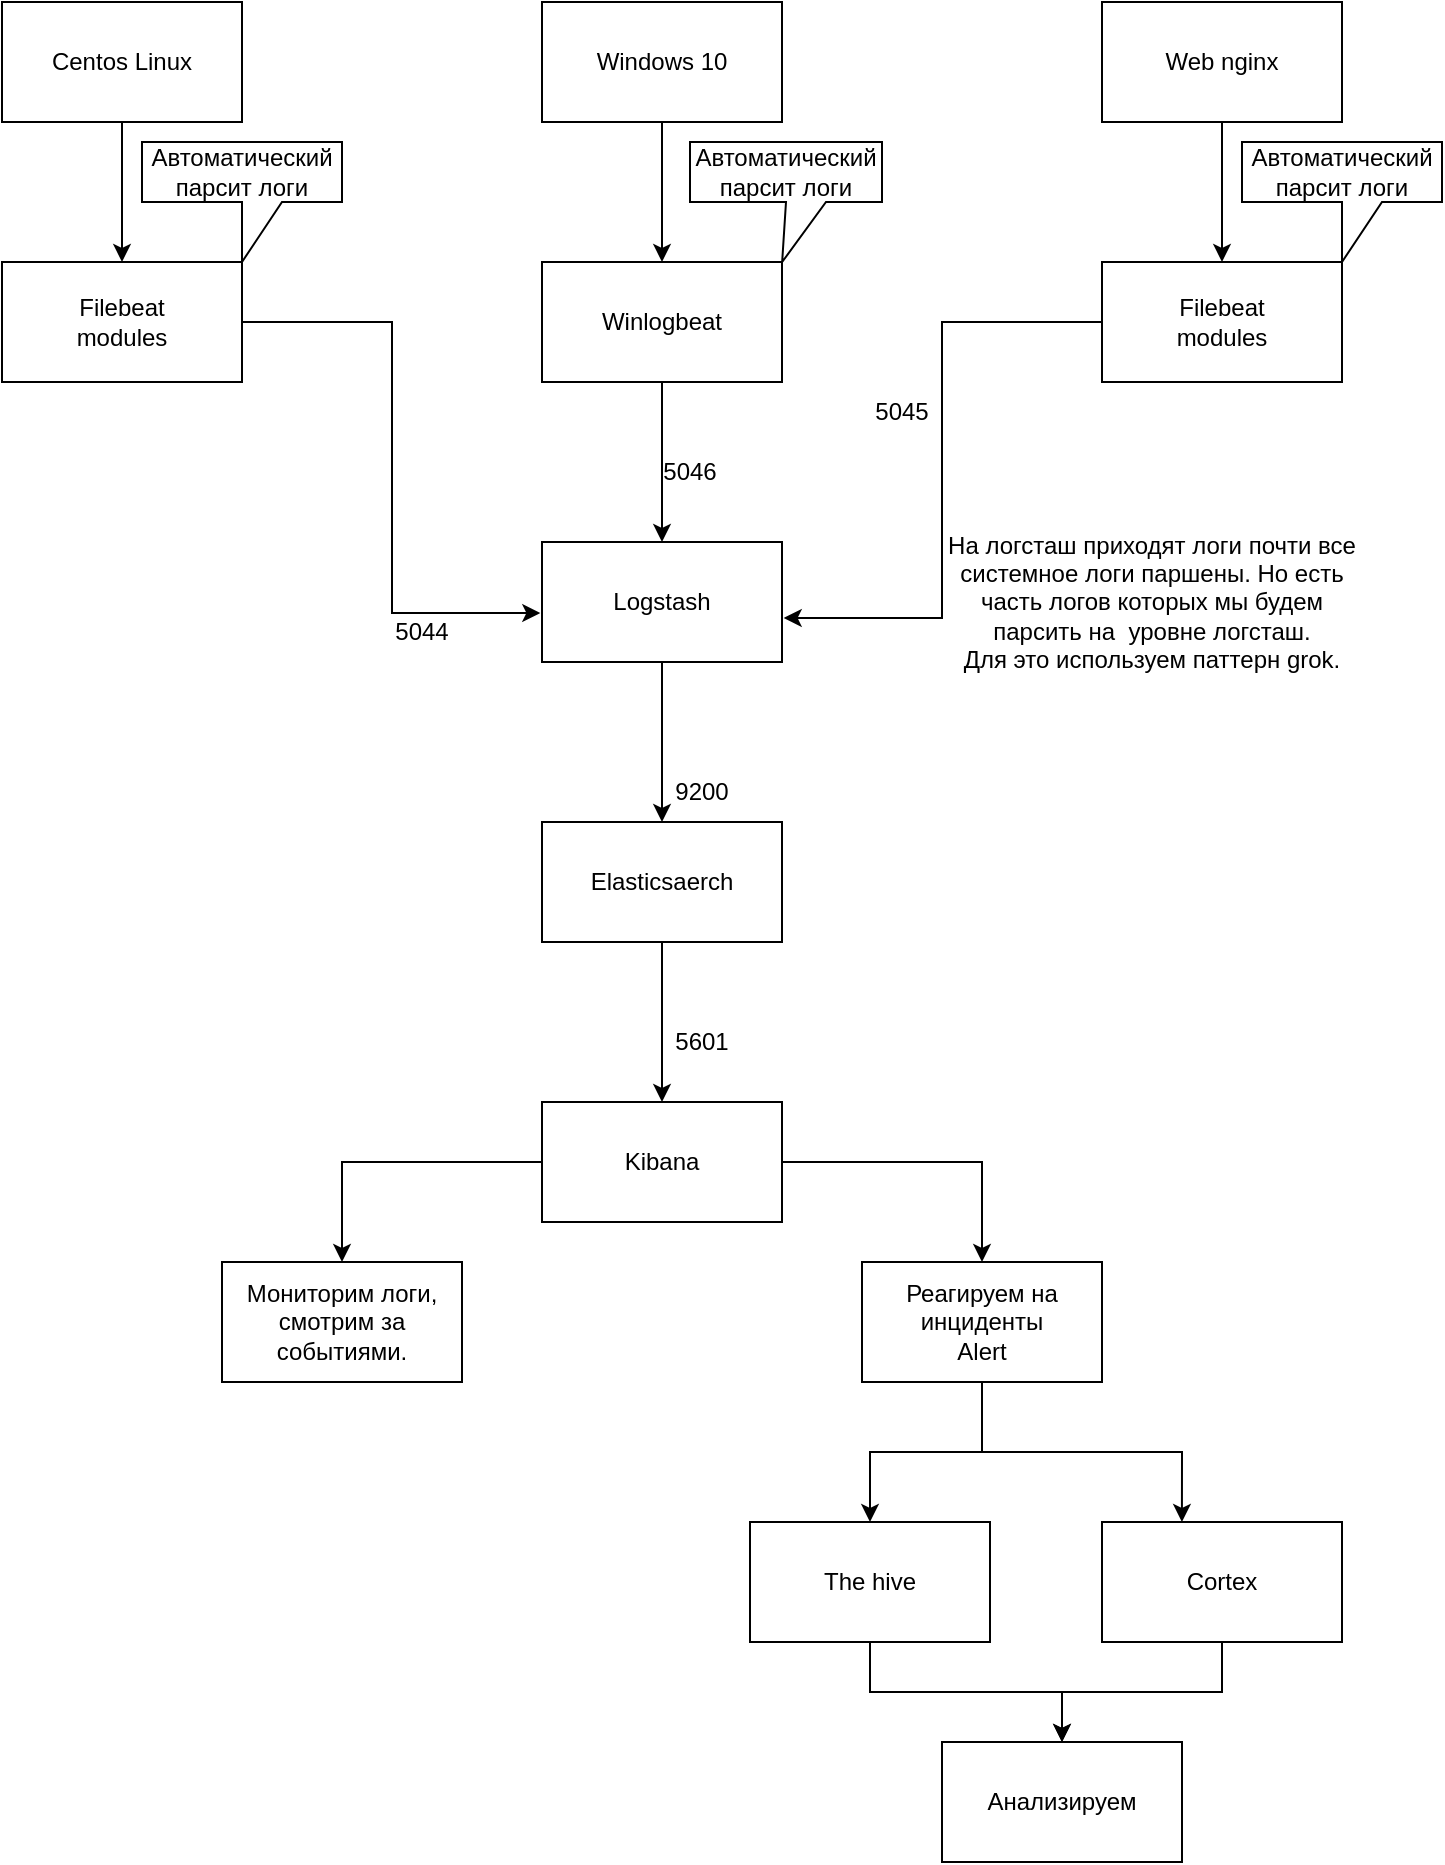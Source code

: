 <mxfile version="17.1.5" type="github"><diagram id="86TFOu_h3HSJ_OIck4B-" name="Page-1"><mxGraphModel dx="1185" dy="662" grid="1" gridSize="10" guides="1" tooltips="1" connect="1" arrows="1" fold="1" page="1" pageScale="1" pageWidth="827" pageHeight="1169" math="0" shadow="0"><root><mxCell id="0"/><mxCell id="1" parent="0"/><mxCell id="Su1JNvKTHquxXL3rGHuS-11" style="edgeStyle=orthogonalEdgeStyle;rounded=0;orthogonalLoop=1;jettySize=auto;html=1;" edge="1" parent="1" source="Su1JNvKTHquxXL3rGHuS-1" target="Su1JNvKTHquxXL3rGHuS-4"><mxGeometry relative="1" as="geometry"/></mxCell><mxCell id="Su1JNvKTHquxXL3rGHuS-1" value="Centos Linux" style="rounded=0;whiteSpace=wrap;html=1;" vertex="1" parent="1"><mxGeometry x="70" y="50" width="120" height="60" as="geometry"/></mxCell><mxCell id="Su1JNvKTHquxXL3rGHuS-13" style="edgeStyle=orthogonalEdgeStyle;rounded=0;orthogonalLoop=1;jettySize=auto;html=1;" edge="1" parent="1" source="Su1JNvKTHquxXL3rGHuS-2" target="Su1JNvKTHquxXL3rGHuS-6"><mxGeometry relative="1" as="geometry"/></mxCell><mxCell id="Su1JNvKTHquxXL3rGHuS-2" value="Web nginx" style="rounded=0;whiteSpace=wrap;html=1;" vertex="1" parent="1"><mxGeometry x="620" y="50" width="120" height="60" as="geometry"/></mxCell><mxCell id="Su1JNvKTHquxXL3rGHuS-12" style="edgeStyle=orthogonalEdgeStyle;rounded=0;orthogonalLoop=1;jettySize=auto;html=1;" edge="1" parent="1" source="Su1JNvKTHquxXL3rGHuS-3" target="Su1JNvKTHquxXL3rGHuS-5"><mxGeometry relative="1" as="geometry"/></mxCell><mxCell id="Su1JNvKTHquxXL3rGHuS-3" value="Windows 10" style="rounded=0;whiteSpace=wrap;html=1;" vertex="1" parent="1"><mxGeometry x="340" y="50" width="120" height="60" as="geometry"/></mxCell><mxCell id="Su1JNvKTHquxXL3rGHuS-16" style="edgeStyle=orthogonalEdgeStyle;rounded=0;orthogonalLoop=1;jettySize=auto;html=1;entryX=-0.007;entryY=0.592;entryDx=0;entryDy=0;entryPerimeter=0;" edge="1" parent="1" source="Su1JNvKTHquxXL3rGHuS-4" target="Su1JNvKTHquxXL3rGHuS-7"><mxGeometry relative="1" as="geometry"/></mxCell><mxCell id="Su1JNvKTHquxXL3rGHuS-4" value="Filebeat&lt;br&gt;modules" style="rounded=0;whiteSpace=wrap;html=1;" vertex="1" parent="1"><mxGeometry x="70" y="180" width="120" height="60" as="geometry"/></mxCell><mxCell id="Su1JNvKTHquxXL3rGHuS-14" style="edgeStyle=orthogonalEdgeStyle;rounded=0;orthogonalLoop=1;jettySize=auto;html=1;entryX=0.5;entryY=0;entryDx=0;entryDy=0;" edge="1" parent="1" source="Su1JNvKTHquxXL3rGHuS-5" target="Su1JNvKTHquxXL3rGHuS-7"><mxGeometry relative="1" as="geometry"/></mxCell><mxCell id="Su1JNvKTHquxXL3rGHuS-5" value="Winlogbeat&lt;br&gt;" style="rounded=0;whiteSpace=wrap;html=1;" vertex="1" parent="1"><mxGeometry x="340" y="180" width="120" height="60" as="geometry"/></mxCell><mxCell id="Su1JNvKTHquxXL3rGHuS-15" style="edgeStyle=orthogonalEdgeStyle;rounded=0;orthogonalLoop=1;jettySize=auto;html=1;entryX=1.007;entryY=0.633;entryDx=0;entryDy=0;entryPerimeter=0;" edge="1" parent="1" source="Su1JNvKTHquxXL3rGHuS-6" target="Su1JNvKTHquxXL3rGHuS-7"><mxGeometry relative="1" as="geometry"/></mxCell><mxCell id="Su1JNvKTHquxXL3rGHuS-6" value="Filebeat&lt;br&gt;modules" style="rounded=0;whiteSpace=wrap;html=1;" vertex="1" parent="1"><mxGeometry x="620" y="180" width="120" height="60" as="geometry"/></mxCell><mxCell id="Su1JNvKTHquxXL3rGHuS-17" style="edgeStyle=orthogonalEdgeStyle;rounded=0;orthogonalLoop=1;jettySize=auto;html=1;" edge="1" parent="1" source="Su1JNvKTHquxXL3rGHuS-7" target="Su1JNvKTHquxXL3rGHuS-8"><mxGeometry relative="1" as="geometry"/></mxCell><mxCell id="Su1JNvKTHquxXL3rGHuS-7" value="Logstash" style="rounded=0;whiteSpace=wrap;html=1;" vertex="1" parent="1"><mxGeometry x="340" y="320" width="120" height="60" as="geometry"/></mxCell><mxCell id="Su1JNvKTHquxXL3rGHuS-18" style="edgeStyle=orthogonalEdgeStyle;rounded=0;orthogonalLoop=1;jettySize=auto;html=1;entryX=0.5;entryY=0;entryDx=0;entryDy=0;" edge="1" parent="1" source="Su1JNvKTHquxXL3rGHuS-8" target="Su1JNvKTHquxXL3rGHuS-9"><mxGeometry relative="1" as="geometry"><mxPoint x="400" y="590" as="targetPoint"/></mxGeometry></mxCell><mxCell id="Su1JNvKTHquxXL3rGHuS-8" value="Elasticsaerch" style="rounded=0;whiteSpace=wrap;html=1;" vertex="1" parent="1"><mxGeometry x="340" y="460" width="120" height="60" as="geometry"/></mxCell><mxCell id="Su1JNvKTHquxXL3rGHuS-40" style="edgeStyle=orthogonalEdgeStyle;rounded=0;orthogonalLoop=1;jettySize=auto;html=1;entryX=0.5;entryY=0;entryDx=0;entryDy=0;" edge="1" parent="1" source="Su1JNvKTHquxXL3rGHuS-9" target="Su1JNvKTHquxXL3rGHuS-38"><mxGeometry relative="1" as="geometry"/></mxCell><mxCell id="Su1JNvKTHquxXL3rGHuS-41" style="edgeStyle=orthogonalEdgeStyle;rounded=0;orthogonalLoop=1;jettySize=auto;html=1;" edge="1" parent="1" source="Su1JNvKTHquxXL3rGHuS-9" target="Su1JNvKTHquxXL3rGHuS-39"><mxGeometry relative="1" as="geometry"/></mxCell><mxCell id="Su1JNvKTHquxXL3rGHuS-9" value="Kibana" style="rounded=0;whiteSpace=wrap;html=1;" vertex="1" parent="1"><mxGeometry x="340" y="600" width="120" height="60" as="geometry"/></mxCell><mxCell id="Su1JNvKTHquxXL3rGHuS-19" value="Автоматический парсит логи" style="shape=callout;whiteSpace=wrap;html=1;perimeter=calloutPerimeter;" vertex="1" parent="1"><mxGeometry x="140" y="120" width="100" height="60" as="geometry"/></mxCell><mxCell id="Su1JNvKTHquxXL3rGHuS-20" value="Автоматический парсит логи" style="shape=callout;whiteSpace=wrap;html=1;perimeter=calloutPerimeter;position2=0.48;" vertex="1" parent="1"><mxGeometry x="414" y="120" width="96" height="60" as="geometry"/></mxCell><mxCell id="Su1JNvKTHquxXL3rGHuS-21" value="Автоматический парсит логи" style="shape=callout;whiteSpace=wrap;html=1;perimeter=calloutPerimeter;" vertex="1" parent="1"><mxGeometry x="690" y="120" width="100" height="60" as="geometry"/></mxCell><mxCell id="Su1JNvKTHquxXL3rGHuS-23" value="На логсташ приходят логи почти все системное логи паршены. Но есть часть логов которых мы будем парсить на&amp;nbsp; уровне логсташ.&lt;br&gt;Для это используем паттерн grok." style="text;html=1;strokeColor=none;fillColor=none;align=center;verticalAlign=middle;whiteSpace=wrap;rounded=0;" vertex="1" parent="1"><mxGeometry x="540" y="300" width="210" height="100" as="geometry"/></mxCell><mxCell id="Su1JNvKTHquxXL3rGHuS-33" value="5044" style="text;html=1;strokeColor=none;fillColor=none;align=center;verticalAlign=middle;whiteSpace=wrap;rounded=0;" vertex="1" parent="1"><mxGeometry x="250" y="350" width="60" height="30" as="geometry"/></mxCell><mxCell id="Su1JNvKTHquxXL3rGHuS-34" value="5046" style="text;html=1;strokeColor=none;fillColor=none;align=center;verticalAlign=middle;whiteSpace=wrap;rounded=0;" vertex="1" parent="1"><mxGeometry x="384" y="270" width="60" height="30" as="geometry"/></mxCell><mxCell id="Su1JNvKTHquxXL3rGHuS-35" value="5045" style="text;html=1;strokeColor=none;fillColor=none;align=center;verticalAlign=middle;whiteSpace=wrap;rounded=0;" vertex="1" parent="1"><mxGeometry x="490" y="240" width="60" height="30" as="geometry"/></mxCell><mxCell id="Su1JNvKTHquxXL3rGHuS-36" value="9200" style="text;html=1;strokeColor=none;fillColor=none;align=center;verticalAlign=middle;whiteSpace=wrap;rounded=0;" vertex="1" parent="1"><mxGeometry x="390" y="430" width="60" height="30" as="geometry"/></mxCell><mxCell id="Su1JNvKTHquxXL3rGHuS-37" value="5601" style="text;html=1;strokeColor=none;fillColor=none;align=center;verticalAlign=middle;whiteSpace=wrap;rounded=0;" vertex="1" parent="1"><mxGeometry x="390" y="555" width="60" height="30" as="geometry"/></mxCell><mxCell id="Su1JNvKTHquxXL3rGHuS-38" value="Мониторим логи, смотрим за событиями." style="rounded=0;whiteSpace=wrap;html=1;" vertex="1" parent="1"><mxGeometry x="180" y="680" width="120" height="60" as="geometry"/></mxCell><mxCell id="Su1JNvKTHquxXL3rGHuS-44" style="edgeStyle=orthogonalEdgeStyle;rounded=0;orthogonalLoop=1;jettySize=auto;html=1;" edge="1" parent="1" source="Su1JNvKTHquxXL3rGHuS-39" target="Su1JNvKTHquxXL3rGHuS-42"><mxGeometry relative="1" as="geometry"/></mxCell><mxCell id="Su1JNvKTHquxXL3rGHuS-45" style="edgeStyle=orthogonalEdgeStyle;rounded=0;orthogonalLoop=1;jettySize=auto;html=1;entryX=0.333;entryY=0;entryDx=0;entryDy=0;entryPerimeter=0;" edge="1" parent="1" source="Su1JNvKTHquxXL3rGHuS-39" target="Su1JNvKTHquxXL3rGHuS-43"><mxGeometry relative="1" as="geometry"/></mxCell><mxCell id="Su1JNvKTHquxXL3rGHuS-39" value="Реагируем на инциденты&lt;br&gt;Alert" style="rounded=0;whiteSpace=wrap;html=1;" vertex="1" parent="1"><mxGeometry x="500" y="680" width="120" height="60" as="geometry"/></mxCell><mxCell id="Su1JNvKTHquxXL3rGHuS-47" style="edgeStyle=orthogonalEdgeStyle;rounded=0;orthogonalLoop=1;jettySize=auto;html=1;entryX=0.5;entryY=0;entryDx=0;entryDy=0;" edge="1" parent="1" source="Su1JNvKTHquxXL3rGHuS-42" target="Su1JNvKTHquxXL3rGHuS-46"><mxGeometry relative="1" as="geometry"/></mxCell><mxCell id="Su1JNvKTHquxXL3rGHuS-42" value="The hive" style="rounded=0;whiteSpace=wrap;html=1;" vertex="1" parent="1"><mxGeometry x="444" y="810" width="120" height="60" as="geometry"/></mxCell><mxCell id="Su1JNvKTHquxXL3rGHuS-48" style="edgeStyle=orthogonalEdgeStyle;rounded=0;orthogonalLoop=1;jettySize=auto;html=1;entryX=0.5;entryY=0;entryDx=0;entryDy=0;" edge="1" parent="1" source="Su1JNvKTHquxXL3rGHuS-43" target="Su1JNvKTHquxXL3rGHuS-46"><mxGeometry relative="1" as="geometry"/></mxCell><mxCell id="Su1JNvKTHquxXL3rGHuS-43" value="Cortex" style="rounded=0;whiteSpace=wrap;html=1;" vertex="1" parent="1"><mxGeometry x="620" y="810" width="120" height="60" as="geometry"/></mxCell><mxCell id="Su1JNvKTHquxXL3rGHuS-46" value="Анализируем" style="rounded=0;whiteSpace=wrap;html=1;" vertex="1" parent="1"><mxGeometry x="540" y="920" width="120" height="60" as="geometry"/></mxCell></root></mxGraphModel></diagram></mxfile>